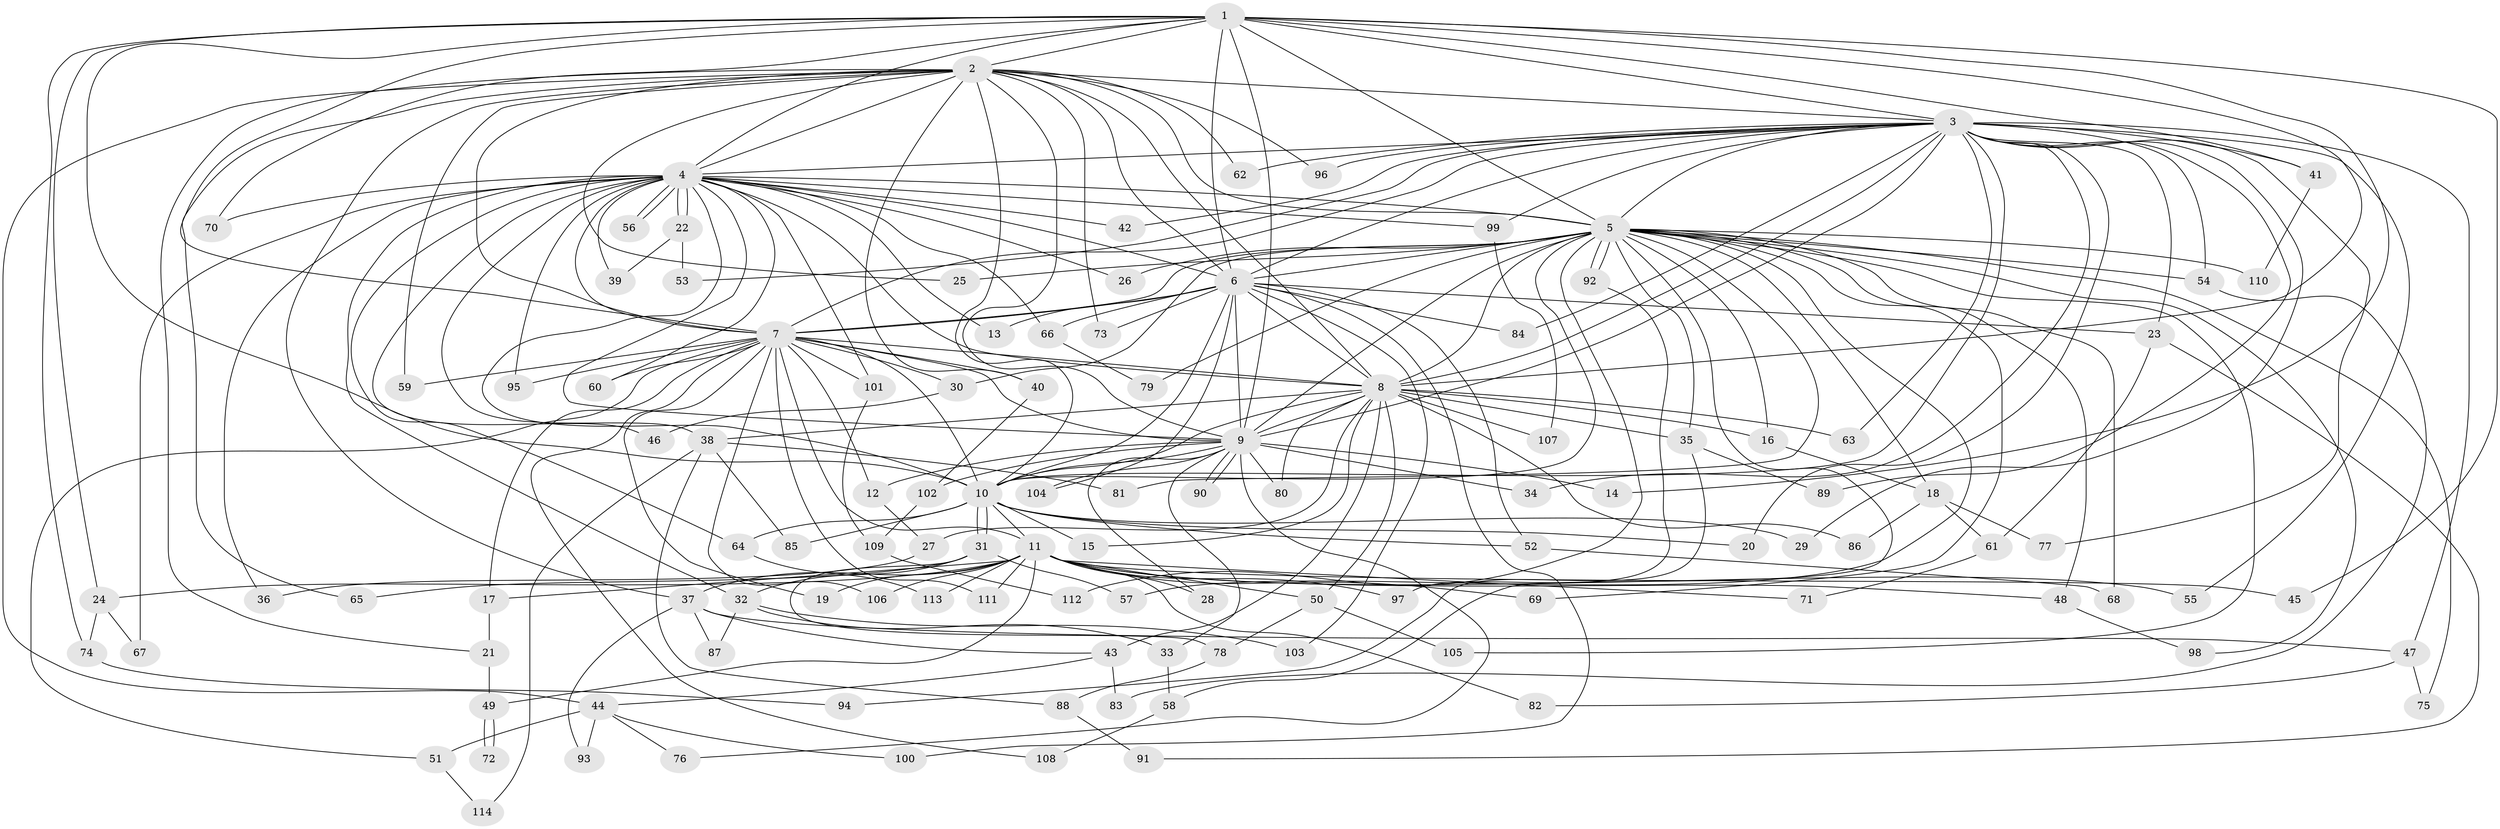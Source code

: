 // Generated by graph-tools (version 1.1) at 2025/35/03/09/25 02:35:12]
// undirected, 114 vertices, 253 edges
graph export_dot {
graph [start="1"]
  node [color=gray90,style=filled];
  1;
  2;
  3;
  4;
  5;
  6;
  7;
  8;
  9;
  10;
  11;
  12;
  13;
  14;
  15;
  16;
  17;
  18;
  19;
  20;
  21;
  22;
  23;
  24;
  25;
  26;
  27;
  28;
  29;
  30;
  31;
  32;
  33;
  34;
  35;
  36;
  37;
  38;
  39;
  40;
  41;
  42;
  43;
  44;
  45;
  46;
  47;
  48;
  49;
  50;
  51;
  52;
  53;
  54;
  55;
  56;
  57;
  58;
  59;
  60;
  61;
  62;
  63;
  64;
  65;
  66;
  67;
  68;
  69;
  70;
  71;
  72;
  73;
  74;
  75;
  76;
  77;
  78;
  79;
  80;
  81;
  82;
  83;
  84;
  85;
  86;
  87;
  88;
  89;
  90;
  91;
  92;
  93;
  94;
  95;
  96;
  97;
  98;
  99;
  100;
  101;
  102;
  103;
  104;
  105;
  106;
  107;
  108;
  109;
  110;
  111;
  112;
  113;
  114;
  1 -- 2;
  1 -- 3;
  1 -- 4;
  1 -- 5;
  1 -- 6;
  1 -- 7;
  1 -- 8;
  1 -- 9;
  1 -- 10;
  1 -- 14;
  1 -- 24;
  1 -- 41;
  1 -- 45;
  1 -- 70;
  1 -- 74;
  2 -- 3;
  2 -- 4;
  2 -- 5;
  2 -- 6;
  2 -- 7;
  2 -- 8;
  2 -- 9;
  2 -- 10;
  2 -- 21;
  2 -- 25;
  2 -- 37;
  2 -- 40;
  2 -- 44;
  2 -- 59;
  2 -- 62;
  2 -- 65;
  2 -- 73;
  2 -- 96;
  3 -- 4;
  3 -- 5;
  3 -- 6;
  3 -- 7;
  3 -- 8;
  3 -- 9;
  3 -- 10;
  3 -- 20;
  3 -- 23;
  3 -- 29;
  3 -- 34;
  3 -- 41;
  3 -- 42;
  3 -- 47;
  3 -- 53;
  3 -- 54;
  3 -- 55;
  3 -- 62;
  3 -- 63;
  3 -- 77;
  3 -- 84;
  3 -- 89;
  3 -- 96;
  3 -- 99;
  4 -- 5;
  4 -- 6;
  4 -- 7;
  4 -- 8;
  4 -- 9;
  4 -- 10;
  4 -- 13;
  4 -- 22;
  4 -- 22;
  4 -- 26;
  4 -- 32;
  4 -- 36;
  4 -- 38;
  4 -- 39;
  4 -- 42;
  4 -- 46;
  4 -- 56;
  4 -- 56;
  4 -- 60;
  4 -- 64;
  4 -- 66;
  4 -- 67;
  4 -- 70;
  4 -- 95;
  4 -- 99;
  4 -- 101;
  5 -- 6;
  5 -- 7;
  5 -- 8;
  5 -- 9;
  5 -- 10;
  5 -- 16;
  5 -- 18;
  5 -- 25;
  5 -- 26;
  5 -- 30;
  5 -- 35;
  5 -- 48;
  5 -- 54;
  5 -- 57;
  5 -- 58;
  5 -- 68;
  5 -- 69;
  5 -- 75;
  5 -- 79;
  5 -- 81;
  5 -- 92;
  5 -- 92;
  5 -- 98;
  5 -- 105;
  5 -- 110;
  5 -- 112;
  6 -- 7;
  6 -- 8;
  6 -- 9;
  6 -- 10;
  6 -- 13;
  6 -- 23;
  6 -- 52;
  6 -- 66;
  6 -- 73;
  6 -- 84;
  6 -- 100;
  6 -- 103;
  6 -- 104;
  7 -- 8;
  7 -- 9;
  7 -- 10;
  7 -- 11;
  7 -- 12;
  7 -- 17;
  7 -- 19;
  7 -- 30;
  7 -- 40;
  7 -- 51;
  7 -- 59;
  7 -- 60;
  7 -- 95;
  7 -- 101;
  7 -- 106;
  7 -- 108;
  7 -- 111;
  8 -- 9;
  8 -- 10;
  8 -- 15;
  8 -- 16;
  8 -- 27;
  8 -- 35;
  8 -- 38;
  8 -- 43;
  8 -- 50;
  8 -- 63;
  8 -- 80;
  8 -- 86;
  8 -- 107;
  9 -- 10;
  9 -- 12;
  9 -- 14;
  9 -- 28;
  9 -- 33;
  9 -- 34;
  9 -- 76;
  9 -- 80;
  9 -- 90;
  9 -- 90;
  9 -- 102;
  9 -- 104;
  10 -- 11;
  10 -- 15;
  10 -- 20;
  10 -- 29;
  10 -- 31;
  10 -- 31;
  10 -- 52;
  10 -- 64;
  10 -- 85;
  11 -- 17;
  11 -- 19;
  11 -- 24;
  11 -- 28;
  11 -- 37;
  11 -- 45;
  11 -- 48;
  11 -- 49;
  11 -- 50;
  11 -- 55;
  11 -- 69;
  11 -- 71;
  11 -- 82;
  11 -- 97;
  11 -- 106;
  11 -- 111;
  11 -- 113;
  12 -- 27;
  16 -- 18;
  17 -- 21;
  18 -- 61;
  18 -- 77;
  18 -- 86;
  21 -- 49;
  22 -- 39;
  22 -- 53;
  23 -- 61;
  23 -- 91;
  24 -- 67;
  24 -- 74;
  27 -- 36;
  30 -- 46;
  31 -- 32;
  31 -- 57;
  31 -- 65;
  31 -- 78;
  32 -- 33;
  32 -- 87;
  32 -- 103;
  33 -- 58;
  35 -- 89;
  35 -- 94;
  37 -- 43;
  37 -- 47;
  37 -- 87;
  37 -- 93;
  38 -- 81;
  38 -- 85;
  38 -- 88;
  38 -- 114;
  40 -- 102;
  41 -- 110;
  43 -- 44;
  43 -- 83;
  44 -- 51;
  44 -- 76;
  44 -- 93;
  44 -- 100;
  47 -- 75;
  47 -- 82;
  48 -- 98;
  49 -- 72;
  49 -- 72;
  50 -- 78;
  50 -- 105;
  51 -- 114;
  52 -- 68;
  54 -- 83;
  58 -- 108;
  61 -- 71;
  64 -- 113;
  66 -- 79;
  74 -- 94;
  78 -- 88;
  88 -- 91;
  92 -- 97;
  99 -- 107;
  101 -- 109;
  102 -- 109;
  109 -- 112;
}

